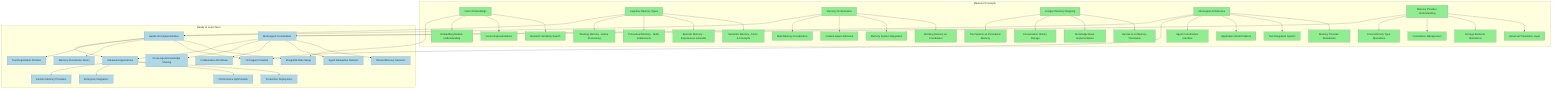 graph TD
    %% USER'S CURRENT KNOWLEDGE MASTERY
    
    subgraph "Mastered Concepts"
        A[Vector Embeddings] --> A1[Semantic Similarity Search]
        A --> A2[Vector Representations]
        A --> A3[Embedding Models Understanding]
        
        B[Cognitive Memory Types] --> B1[Semantic Memory - Facts & Concepts]
        B --> B2[Episodic Memory - Experiences & Events]  
        B --> B3[Procedural Memory - Skills & Behaviors]
        B --> B4[Working Memory - Active Processing]
        
        C[Memory Orchestration] --> C1[Working Memory as Coordinator]
        C --> C2[Memory System Integration]
        C --> C3[Context-Aware Retrieval]
        C --> C4[Multi-Memory Coordination]
        
        D[AI Agent Memory Mapping] --> D1[Human-to-AI Memory Translation]
        D --> D2[Knowledge Base Implementation]
        D --> D3[Conversation History Storage]
        D --> D4[Tool System as Procedural Memory]
        
        E[MemAgent Architecture] --> E1[Memory Provider Abstraction]
        E --> E2[Tool Integration System]
        E --> E3[Application Mode Patterns]
        E --> E4[Agent Coordination Interface]
        
        F[Memory Provider Understanding] --> F1[Universal Translation Layer]
        F --> F2[Storage Backend Abstraction]
        F --> F3[Persistence Management]
        F --> F4[Cross-Memory Type Operations]
    end
    
    subgraph "Ready to Learn Next"
        G[Hands-On Implementation] --> G1[MongoDB Atlas Setup]
        G --> G2[First Agent Creation]
        G --> G3[Memory Persistence Demo]
        G --> G4[Tool Registration Practice]
        
        H[Multi-Agent Coordination] --> H1[Shared Memory Sessions]
        H --> H2[Agent Delegation Patterns]
        H --> H3[Collaborative Workflows]
        H --> H4[Cross-Agent Knowledge Sharing]
        
        I[Advanced Applications] --> I1[Production Deployment]
        I --> I2[Performance Optimization]
        I --> I3[Enterprise Integration]
        I --> I4[Custom Memory Providers]
    end
    
    %% Knowledge Progression Connections
    B --> G
    C --> G  
    A --> G1
    E --> G2
    F --> H
    E --> H
    G --> I
    H --> I
    
    %% Styling
    classDef mastered fill:#90EE90
    classDef ready fill:#ADD8E6
    
    class A,B,C,D,E,F,A1,A2,A3,B1,B2,B3,B4,C1,C2,C3,C4,D1,D2,D3,D4,E1,E2,E3,E4,F1,F2,F3,F4 mastered
    class G,H,I,G1,G2,G3,G4,H1,H2,H3,H4,I1,I2,I3,I4 ready